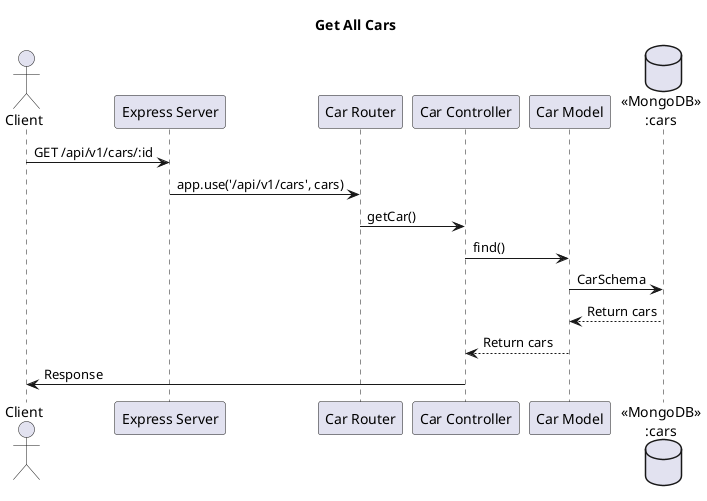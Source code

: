 @startuml
title Get All Cars

actor Client
participant "Express Server" as Server
participant "Car Router" as Router
participant "Car Controller" as Controller
participant "Car Model" as Model
database "«MongoDB»\n:cars" as Database


Client -> Server: GET /api/v1/cars/:id
Server -> Router: app.use('/api/v1/cars', cars)
Router -> Controller: getCar()
Controller -> Model: find()
Model -> Database: CarSchema
Database --> Model: Return cars
Model --> Controller: Return cars
Controller -> Client: Response
@enduml
